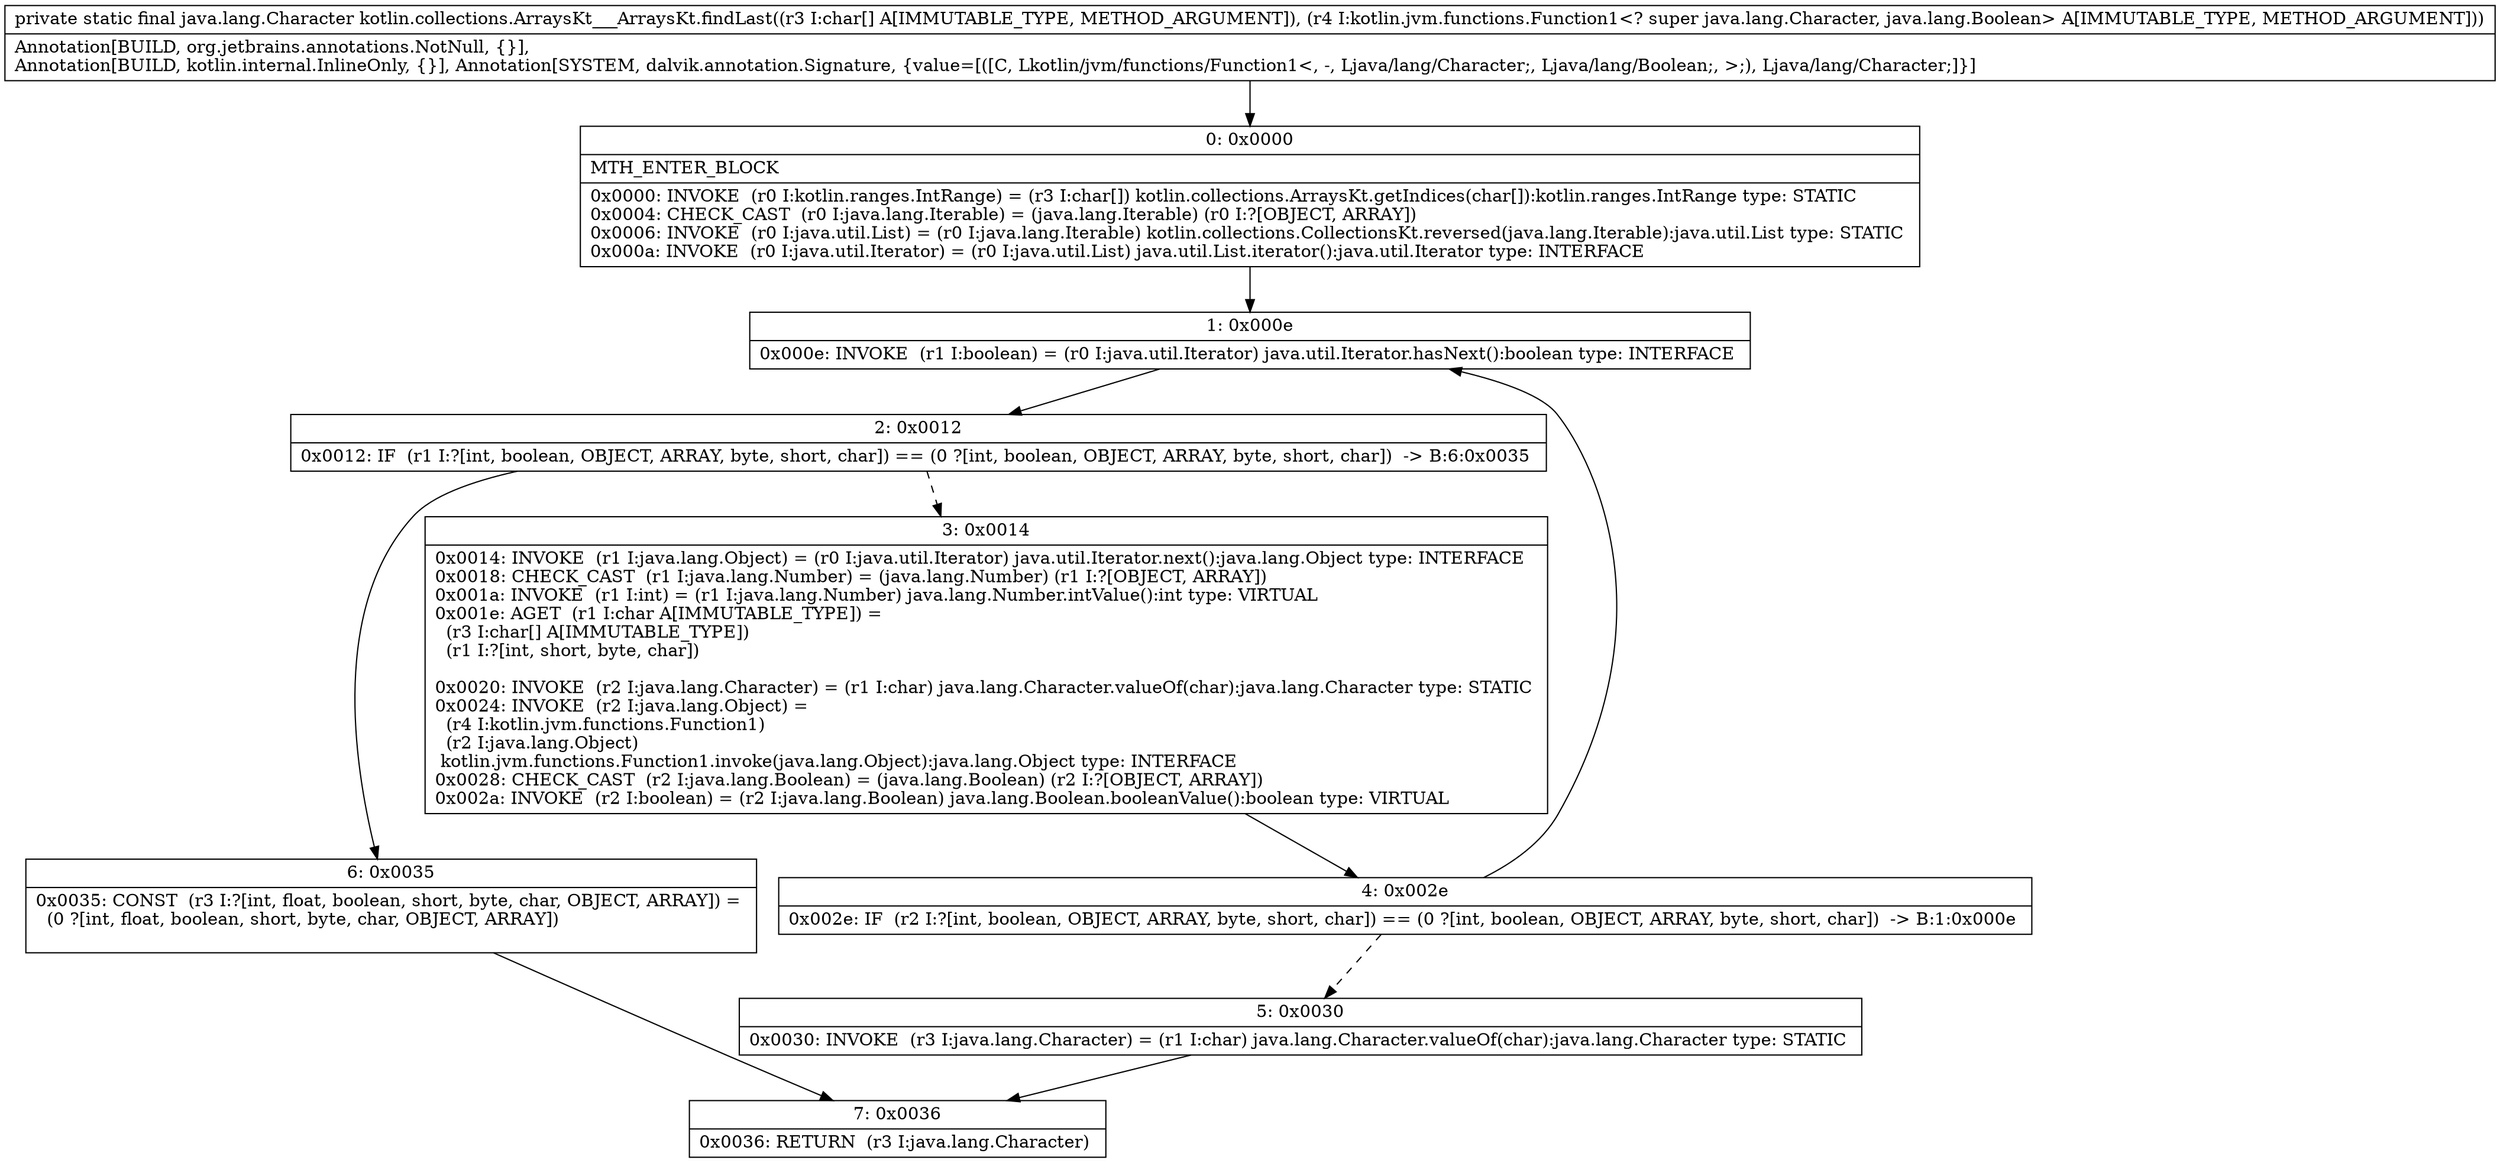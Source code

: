 digraph "CFG forkotlin.collections.ArraysKt___ArraysKt.findLast([CLkotlin\/jvm\/functions\/Function1;)Ljava\/lang\/Character;" {
Node_0 [shape=record,label="{0\:\ 0x0000|MTH_ENTER_BLOCK\l|0x0000: INVOKE  (r0 I:kotlin.ranges.IntRange) = (r3 I:char[]) kotlin.collections.ArraysKt.getIndices(char[]):kotlin.ranges.IntRange type: STATIC \l0x0004: CHECK_CAST  (r0 I:java.lang.Iterable) = (java.lang.Iterable) (r0 I:?[OBJECT, ARRAY]) \l0x0006: INVOKE  (r0 I:java.util.List) = (r0 I:java.lang.Iterable) kotlin.collections.CollectionsKt.reversed(java.lang.Iterable):java.util.List type: STATIC \l0x000a: INVOKE  (r0 I:java.util.Iterator) = (r0 I:java.util.List) java.util.List.iterator():java.util.Iterator type: INTERFACE \l}"];
Node_1 [shape=record,label="{1\:\ 0x000e|0x000e: INVOKE  (r1 I:boolean) = (r0 I:java.util.Iterator) java.util.Iterator.hasNext():boolean type: INTERFACE \l}"];
Node_2 [shape=record,label="{2\:\ 0x0012|0x0012: IF  (r1 I:?[int, boolean, OBJECT, ARRAY, byte, short, char]) == (0 ?[int, boolean, OBJECT, ARRAY, byte, short, char])  \-\> B:6:0x0035 \l}"];
Node_3 [shape=record,label="{3\:\ 0x0014|0x0014: INVOKE  (r1 I:java.lang.Object) = (r0 I:java.util.Iterator) java.util.Iterator.next():java.lang.Object type: INTERFACE \l0x0018: CHECK_CAST  (r1 I:java.lang.Number) = (java.lang.Number) (r1 I:?[OBJECT, ARRAY]) \l0x001a: INVOKE  (r1 I:int) = (r1 I:java.lang.Number) java.lang.Number.intValue():int type: VIRTUAL \l0x001e: AGET  (r1 I:char A[IMMUTABLE_TYPE]) = \l  (r3 I:char[] A[IMMUTABLE_TYPE])\l  (r1 I:?[int, short, byte, char])\l \l0x0020: INVOKE  (r2 I:java.lang.Character) = (r1 I:char) java.lang.Character.valueOf(char):java.lang.Character type: STATIC \l0x0024: INVOKE  (r2 I:java.lang.Object) = \l  (r4 I:kotlin.jvm.functions.Function1)\l  (r2 I:java.lang.Object)\l kotlin.jvm.functions.Function1.invoke(java.lang.Object):java.lang.Object type: INTERFACE \l0x0028: CHECK_CAST  (r2 I:java.lang.Boolean) = (java.lang.Boolean) (r2 I:?[OBJECT, ARRAY]) \l0x002a: INVOKE  (r2 I:boolean) = (r2 I:java.lang.Boolean) java.lang.Boolean.booleanValue():boolean type: VIRTUAL \l}"];
Node_4 [shape=record,label="{4\:\ 0x002e|0x002e: IF  (r2 I:?[int, boolean, OBJECT, ARRAY, byte, short, char]) == (0 ?[int, boolean, OBJECT, ARRAY, byte, short, char])  \-\> B:1:0x000e \l}"];
Node_5 [shape=record,label="{5\:\ 0x0030|0x0030: INVOKE  (r3 I:java.lang.Character) = (r1 I:char) java.lang.Character.valueOf(char):java.lang.Character type: STATIC \l}"];
Node_6 [shape=record,label="{6\:\ 0x0035|0x0035: CONST  (r3 I:?[int, float, boolean, short, byte, char, OBJECT, ARRAY]) = \l  (0 ?[int, float, boolean, short, byte, char, OBJECT, ARRAY])\l \l}"];
Node_7 [shape=record,label="{7\:\ 0x0036|0x0036: RETURN  (r3 I:java.lang.Character) \l}"];
MethodNode[shape=record,label="{private static final java.lang.Character kotlin.collections.ArraysKt___ArraysKt.findLast((r3 I:char[] A[IMMUTABLE_TYPE, METHOD_ARGUMENT]), (r4 I:kotlin.jvm.functions.Function1\<? super java.lang.Character, java.lang.Boolean\> A[IMMUTABLE_TYPE, METHOD_ARGUMENT]))  | Annotation[BUILD, org.jetbrains.annotations.NotNull, \{\}], \lAnnotation[BUILD, kotlin.internal.InlineOnly, \{\}], Annotation[SYSTEM, dalvik.annotation.Signature, \{value=[([C, Lkotlin\/jvm\/functions\/Function1\<, \-, Ljava\/lang\/Character;, Ljava\/lang\/Boolean;, \>;), Ljava\/lang\/Character;]\}]\l}"];
MethodNode -> Node_0;
Node_0 -> Node_1;
Node_1 -> Node_2;
Node_2 -> Node_3[style=dashed];
Node_2 -> Node_6;
Node_3 -> Node_4;
Node_4 -> Node_1;
Node_4 -> Node_5[style=dashed];
Node_5 -> Node_7;
Node_6 -> Node_7;
}

